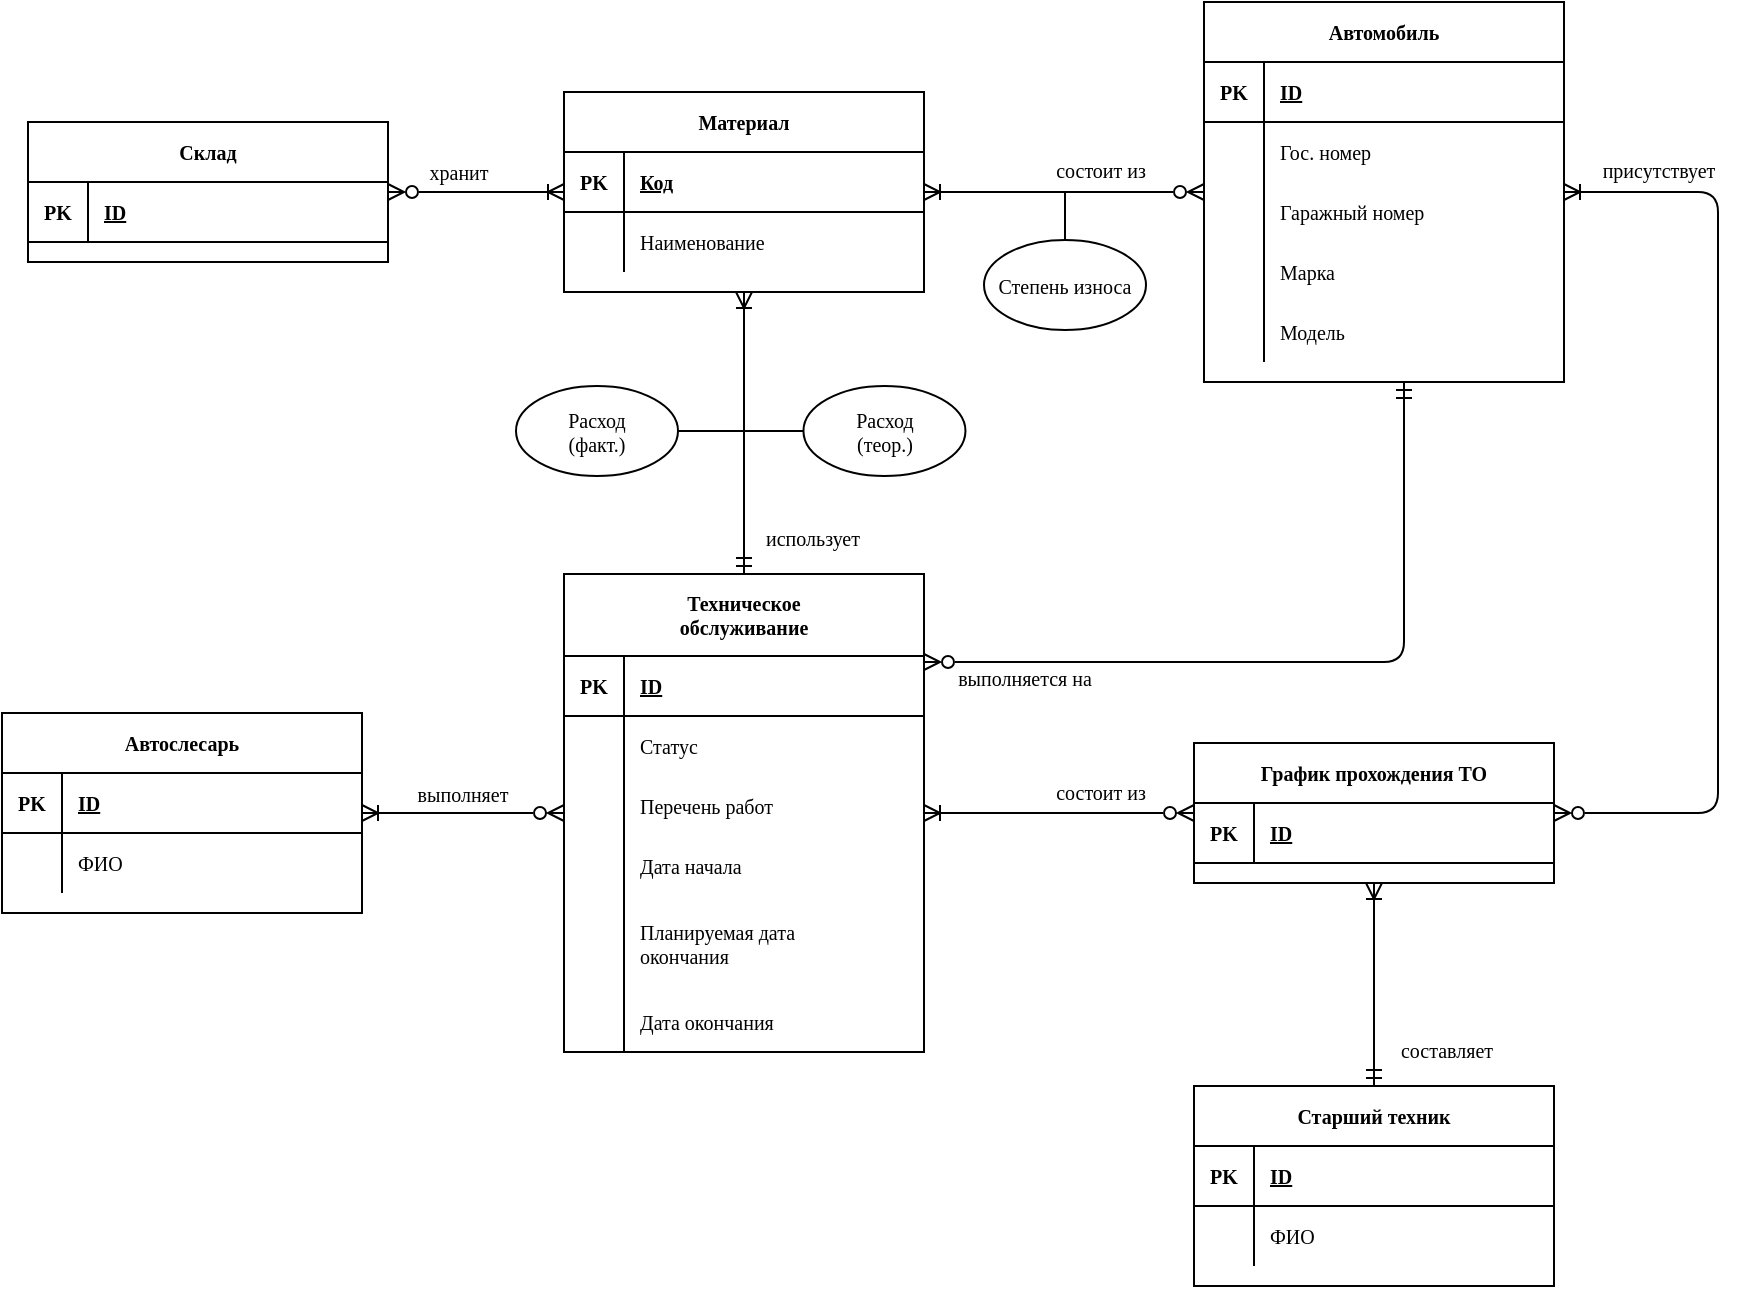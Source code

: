 <mxfile version="18.0.1" type="device"><diagram id="lzLrVIeKd0mTtdSl7XaX" name="Page-1"><mxGraphModel dx="1369" dy="967" grid="0" gridSize="10" guides="1" tooltips="1" connect="1" arrows="1" fold="1" page="1" pageScale="1" pageWidth="1169" pageHeight="827" math="0" shadow="0"><root><mxCell id="0"/><mxCell id="1" parent="0"/><mxCell id="pqRLHKVVmtVFbHuj1hi8-20" value="Техническое&#xA;обслуживание" style="shape=table;startSize=41;container=1;collapsible=1;childLayout=tableLayout;fixedRows=1;rowLines=0;fontStyle=1;align=center;resizeLast=1;fontFamily=Roboto Mono;fontSource=https%3A%2F%2Ffonts.googleapis.com%2Fcss%3Ffamily%3DRoboto%2BMono;fontSize=10;labelBackgroundColor=none;" parent="1" vertex="1"><mxGeometry x="439" y="379" width="180" height="239" as="geometry"/></mxCell><mxCell id="pqRLHKVVmtVFbHuj1hi8-21" value="" style="shape=tableRow;horizontal=0;startSize=0;swimlaneHead=0;swimlaneBody=0;fillColor=none;collapsible=0;dropTarget=0;points=[[0,0.5],[1,0.5]];portConstraint=eastwest;top=0;left=0;right=0;bottom=1;fontFamily=Roboto Mono;fontSource=https%3A%2F%2Ffonts.googleapis.com%2Fcss%3Ffamily%3DRoboto%2BMono;fontSize=10;labelBackgroundColor=none;" parent="pqRLHKVVmtVFbHuj1hi8-20" vertex="1"><mxGeometry y="41" width="180" height="30" as="geometry"/></mxCell><mxCell id="pqRLHKVVmtVFbHuj1hi8-22" value="PK" style="shape=partialRectangle;connectable=0;fillColor=none;top=0;left=0;bottom=0;right=0;fontStyle=1;overflow=hidden;fontFamily=Roboto Mono;fontSource=https%3A%2F%2Ffonts.googleapis.com%2Fcss%3Ffamily%3DRoboto%2BMono;fontSize=10;labelBackgroundColor=none;" parent="pqRLHKVVmtVFbHuj1hi8-21" vertex="1"><mxGeometry width="30" height="30" as="geometry"><mxRectangle width="30" height="30" as="alternateBounds"/></mxGeometry></mxCell><mxCell id="pqRLHKVVmtVFbHuj1hi8-23" value="ID" style="shape=partialRectangle;connectable=0;fillColor=none;top=0;left=0;bottom=0;right=0;align=left;spacingLeft=6;fontStyle=5;overflow=hidden;fontFamily=Roboto Mono;fontSource=https%3A%2F%2Ffonts.googleapis.com%2Fcss%3Ffamily%3DRoboto%2BMono;fontSize=10;labelBackgroundColor=none;" parent="pqRLHKVVmtVFbHuj1hi8-21" vertex="1"><mxGeometry x="30" width="150" height="30" as="geometry"><mxRectangle width="150" height="30" as="alternateBounds"/></mxGeometry></mxCell><mxCell id="pqRLHKVVmtVFbHuj1hi8-24" value="" style="shape=tableRow;horizontal=0;startSize=0;swimlaneHead=0;swimlaneBody=0;fillColor=none;collapsible=0;dropTarget=0;points=[[0,0.5],[1,0.5]];portConstraint=eastwest;top=0;left=0;right=0;bottom=0;fontFamily=Roboto Mono;fontSource=https%3A%2F%2Ffonts.googleapis.com%2Fcss%3Ffamily%3DRoboto%2BMono;fontSize=10;labelBackgroundColor=none;" parent="pqRLHKVVmtVFbHuj1hi8-20" vertex="1"><mxGeometry y="71" width="180" height="30" as="geometry"/></mxCell><mxCell id="pqRLHKVVmtVFbHuj1hi8-25" value="" style="shape=partialRectangle;connectable=0;fillColor=none;top=0;left=0;bottom=0;right=0;editable=1;overflow=hidden;fontFamily=Roboto Mono;fontSource=https%3A%2F%2Ffonts.googleapis.com%2Fcss%3Ffamily%3DRoboto%2BMono;fontSize=10;labelBackgroundColor=none;" parent="pqRLHKVVmtVFbHuj1hi8-24" vertex="1"><mxGeometry width="30" height="30" as="geometry"><mxRectangle width="30" height="30" as="alternateBounds"/></mxGeometry></mxCell><mxCell id="pqRLHKVVmtVFbHuj1hi8-26" value="Статус" style="shape=partialRectangle;connectable=0;fillColor=none;top=0;left=0;bottom=0;right=0;align=left;spacingLeft=6;overflow=hidden;fontFamily=Roboto Mono;fontSource=https%3A%2F%2Ffonts.googleapis.com%2Fcss%3Ffamily%3DRoboto%2BMono;fontSize=10;labelBackgroundColor=none;" parent="pqRLHKVVmtVFbHuj1hi8-24" vertex="1"><mxGeometry x="30" width="150" height="30" as="geometry"><mxRectangle width="150" height="30" as="alternateBounds"/></mxGeometry></mxCell><mxCell id="pqRLHKVVmtVFbHuj1hi8-27" style="shape=tableRow;horizontal=0;startSize=0;swimlaneHead=0;swimlaneBody=0;fillColor=none;collapsible=0;dropTarget=0;points=[[0,0.5],[1,0.5]];portConstraint=eastwest;top=0;left=0;right=0;bottom=0;fontFamily=Roboto Mono;fontSource=https%3A%2F%2Ffonts.googleapis.com%2Fcss%3Ffamily%3DRoboto%2BMono;fontSize=10;labelBackgroundColor=none;" parent="pqRLHKVVmtVFbHuj1hi8-20" vertex="1"><mxGeometry y="101" width="180" height="30" as="geometry"/></mxCell><mxCell id="pqRLHKVVmtVFbHuj1hi8-28" style="shape=partialRectangle;connectable=0;fillColor=none;top=0;left=0;bottom=0;right=0;editable=1;overflow=hidden;fontFamily=Roboto Mono;fontSource=https%3A%2F%2Ffonts.googleapis.com%2Fcss%3Ffamily%3DRoboto%2BMono;fontSize=10;labelBackgroundColor=none;" parent="pqRLHKVVmtVFbHuj1hi8-27" vertex="1"><mxGeometry width="30" height="30" as="geometry"><mxRectangle width="30" height="30" as="alternateBounds"/></mxGeometry></mxCell><mxCell id="pqRLHKVVmtVFbHuj1hi8-29" value="Перечень работ" style="shape=partialRectangle;connectable=0;fillColor=none;top=0;left=0;bottom=0;right=0;align=left;spacingLeft=6;overflow=hidden;fontFamily=Roboto Mono;fontSource=https%3A%2F%2Ffonts.googleapis.com%2Fcss%3Ffamily%3DRoboto%2BMono;fontSize=10;labelBackgroundColor=none;" parent="pqRLHKVVmtVFbHuj1hi8-27" vertex="1"><mxGeometry x="30" width="150" height="30" as="geometry"><mxRectangle width="150" height="30" as="alternateBounds"/></mxGeometry></mxCell><mxCell id="pqRLHKVVmtVFbHuj1hi8-75" style="shape=tableRow;horizontal=0;startSize=0;swimlaneHead=0;swimlaneBody=0;fillColor=none;collapsible=0;dropTarget=0;points=[[0,0.5],[1,0.5]];portConstraint=eastwest;top=0;left=0;right=0;bottom=0;fontFamily=Roboto Mono;fontSource=https%3A%2F%2Ffonts.googleapis.com%2Fcss%3Ffamily%3DRoboto%2BMono;fontSize=10;labelBackgroundColor=none;" parent="pqRLHKVVmtVFbHuj1hi8-20" vertex="1"><mxGeometry y="131" width="180" height="30" as="geometry"/></mxCell><mxCell id="pqRLHKVVmtVFbHuj1hi8-76" style="shape=partialRectangle;connectable=0;fillColor=none;top=0;left=0;bottom=0;right=0;editable=1;overflow=hidden;fontFamily=Roboto Mono;fontSource=https%3A%2F%2Ffonts.googleapis.com%2Fcss%3Ffamily%3DRoboto%2BMono;fontSize=10;labelBackgroundColor=none;" parent="pqRLHKVVmtVFbHuj1hi8-75" vertex="1"><mxGeometry width="30" height="30" as="geometry"><mxRectangle width="30" height="30" as="alternateBounds"/></mxGeometry></mxCell><mxCell id="pqRLHKVVmtVFbHuj1hi8-77" value="Дата начала" style="shape=partialRectangle;connectable=0;fillColor=none;top=0;left=0;bottom=0;right=0;align=left;spacingLeft=6;overflow=hidden;fontFamily=Roboto Mono;fontSource=https%3A%2F%2Ffonts.googleapis.com%2Fcss%3Ffamily%3DRoboto%2BMono;fontSize=10;labelBackgroundColor=none;" parent="pqRLHKVVmtVFbHuj1hi8-75" vertex="1"><mxGeometry x="30" width="150" height="30" as="geometry"><mxRectangle width="150" height="30" as="alternateBounds"/></mxGeometry></mxCell><mxCell id="pqRLHKVVmtVFbHuj1hi8-78" style="shape=tableRow;horizontal=0;startSize=0;swimlaneHead=0;swimlaneBody=0;fillColor=none;collapsible=0;dropTarget=0;points=[[0,0.5],[1,0.5]];portConstraint=eastwest;top=0;left=0;right=0;bottom=0;fontFamily=Roboto Mono;fontSource=https%3A%2F%2Ffonts.googleapis.com%2Fcss%3Ffamily%3DRoboto%2BMono;fontSize=10;labelBackgroundColor=none;" parent="pqRLHKVVmtVFbHuj1hi8-20" vertex="1"><mxGeometry y="161" width="180" height="48" as="geometry"/></mxCell><mxCell id="pqRLHKVVmtVFbHuj1hi8-79" style="shape=partialRectangle;connectable=0;fillColor=none;top=0;left=0;bottom=0;right=0;editable=1;overflow=hidden;fontFamily=Roboto Mono;fontSource=https%3A%2F%2Ffonts.googleapis.com%2Fcss%3Ffamily%3DRoboto%2BMono;fontSize=10;labelBackgroundColor=none;" parent="pqRLHKVVmtVFbHuj1hi8-78" vertex="1"><mxGeometry width="30" height="48" as="geometry"><mxRectangle width="30" height="48" as="alternateBounds"/></mxGeometry></mxCell><mxCell id="pqRLHKVVmtVFbHuj1hi8-80" value="Планируемая дата&#xA;окончания" style="shape=partialRectangle;connectable=0;fillColor=none;top=0;left=0;bottom=0;right=0;align=left;spacingLeft=6;overflow=hidden;fontFamily=Roboto Mono;fontSource=https%3A%2F%2Ffonts.googleapis.com%2Fcss%3Ffamily%3DRoboto%2BMono;fontSize=10;labelBackgroundColor=none;" parent="pqRLHKVVmtVFbHuj1hi8-78" vertex="1"><mxGeometry x="30" width="150" height="48" as="geometry"><mxRectangle width="150" height="48" as="alternateBounds"/></mxGeometry></mxCell><mxCell id="pqRLHKVVmtVFbHuj1hi8-81" style="shape=tableRow;horizontal=0;startSize=0;swimlaneHead=0;swimlaneBody=0;fillColor=none;collapsible=0;dropTarget=0;points=[[0,0.5],[1,0.5]];portConstraint=eastwest;top=0;left=0;right=0;bottom=0;fontFamily=Roboto Mono;fontSource=https%3A%2F%2Ffonts.googleapis.com%2Fcss%3Ffamily%3DRoboto%2BMono;fontSize=10;labelBackgroundColor=none;" parent="pqRLHKVVmtVFbHuj1hi8-20" vertex="1"><mxGeometry y="209" width="180" height="30" as="geometry"/></mxCell><mxCell id="pqRLHKVVmtVFbHuj1hi8-82" style="shape=partialRectangle;connectable=0;fillColor=none;top=0;left=0;bottom=0;right=0;editable=1;overflow=hidden;fontFamily=Roboto Mono;fontSource=https%3A%2F%2Ffonts.googleapis.com%2Fcss%3Ffamily%3DRoboto%2BMono;fontSize=10;labelBackgroundColor=none;" parent="pqRLHKVVmtVFbHuj1hi8-81" vertex="1"><mxGeometry width="30" height="30" as="geometry"><mxRectangle width="30" height="30" as="alternateBounds"/></mxGeometry></mxCell><mxCell id="pqRLHKVVmtVFbHuj1hi8-83" value="Дата окончания" style="shape=partialRectangle;connectable=0;fillColor=none;top=0;left=0;bottom=0;right=0;align=left;spacingLeft=6;overflow=hidden;fontFamily=Roboto Mono;fontSource=https%3A%2F%2Ffonts.googleapis.com%2Fcss%3Ffamily%3DRoboto%2BMono;fontSize=10;labelBackgroundColor=none;" parent="pqRLHKVVmtVFbHuj1hi8-81" vertex="1"><mxGeometry x="30" width="150" height="30" as="geometry"><mxRectangle width="150" height="30" as="alternateBounds"/></mxGeometry></mxCell><mxCell id="pqRLHKVVmtVFbHuj1hi8-1" value="Автомобиль" style="shape=table;startSize=30;container=1;collapsible=1;childLayout=tableLayout;fixedRows=1;rowLines=0;fontStyle=1;align=center;resizeLast=1;fontFamily=Roboto Mono;fontSource=https%3A%2F%2Ffonts.googleapis.com%2Fcss%3Ffamily%3DRoboto%2BMono;fontSize=10;labelBackgroundColor=none;" parent="1" vertex="1"><mxGeometry x="759" y="93" width="180" height="190" as="geometry"/></mxCell><mxCell id="pqRLHKVVmtVFbHuj1hi8-2" value="" style="shape=tableRow;horizontal=0;startSize=0;swimlaneHead=0;swimlaneBody=0;fillColor=none;collapsible=0;dropTarget=0;points=[[0,0.5],[1,0.5]];portConstraint=eastwest;top=0;left=0;right=0;bottom=1;fontFamily=Roboto Mono;fontSource=https%3A%2F%2Ffonts.googleapis.com%2Fcss%3Ffamily%3DRoboto%2BMono;fontSize=10;labelBackgroundColor=none;" parent="pqRLHKVVmtVFbHuj1hi8-1" vertex="1"><mxGeometry y="30" width="180" height="30" as="geometry"/></mxCell><mxCell id="pqRLHKVVmtVFbHuj1hi8-3" value="PK" style="shape=partialRectangle;connectable=0;fillColor=none;top=0;left=0;bottom=0;right=0;fontStyle=1;overflow=hidden;fontFamily=Roboto Mono;fontSource=https%3A%2F%2Ffonts.googleapis.com%2Fcss%3Ffamily%3DRoboto%2BMono;fontSize=10;labelBackgroundColor=none;" parent="pqRLHKVVmtVFbHuj1hi8-2" vertex="1"><mxGeometry width="30" height="30" as="geometry"><mxRectangle width="30" height="30" as="alternateBounds"/></mxGeometry></mxCell><mxCell id="pqRLHKVVmtVFbHuj1hi8-4" value="ID" style="shape=partialRectangle;connectable=0;fillColor=none;top=0;left=0;bottom=0;right=0;align=left;spacingLeft=6;fontStyle=5;overflow=hidden;fontFamily=Roboto Mono;fontSource=https%3A%2F%2Ffonts.googleapis.com%2Fcss%3Ffamily%3DRoboto%2BMono;fontSize=10;labelBackgroundColor=none;" parent="pqRLHKVVmtVFbHuj1hi8-2" vertex="1"><mxGeometry x="30" width="150" height="30" as="geometry"><mxRectangle width="150" height="30" as="alternateBounds"/></mxGeometry></mxCell><mxCell id="pqRLHKVVmtVFbHuj1hi8-5" value="" style="shape=tableRow;horizontal=0;startSize=0;swimlaneHead=0;swimlaneBody=0;fillColor=none;collapsible=0;dropTarget=0;points=[[0,0.5],[1,0.5]];portConstraint=eastwest;top=0;left=0;right=0;bottom=0;fontFamily=Roboto Mono;fontSource=https%3A%2F%2Ffonts.googleapis.com%2Fcss%3Ffamily%3DRoboto%2BMono;fontSize=10;labelBackgroundColor=none;" parent="pqRLHKVVmtVFbHuj1hi8-1" vertex="1"><mxGeometry y="60" width="180" height="30" as="geometry"/></mxCell><mxCell id="pqRLHKVVmtVFbHuj1hi8-6" value="" style="shape=partialRectangle;connectable=0;fillColor=none;top=0;left=0;bottom=0;right=0;editable=1;overflow=hidden;fontFamily=Roboto Mono;fontSource=https%3A%2F%2Ffonts.googleapis.com%2Fcss%3Ffamily%3DRoboto%2BMono;fontSize=10;labelBackgroundColor=none;" parent="pqRLHKVVmtVFbHuj1hi8-5" vertex="1"><mxGeometry width="30" height="30" as="geometry"><mxRectangle width="30" height="30" as="alternateBounds"/></mxGeometry></mxCell><mxCell id="pqRLHKVVmtVFbHuj1hi8-7" value="Гос. номер" style="shape=partialRectangle;connectable=0;fillColor=none;top=0;left=0;bottom=0;right=0;align=left;spacingLeft=6;overflow=hidden;fontFamily=Roboto Mono;fontSource=https%3A%2F%2Ffonts.googleapis.com%2Fcss%3Ffamily%3DRoboto%2BMono;fontSize=10;labelBackgroundColor=none;" parent="pqRLHKVVmtVFbHuj1hi8-5" vertex="1"><mxGeometry x="30" width="150" height="30" as="geometry"><mxRectangle width="150" height="30" as="alternateBounds"/></mxGeometry></mxCell><mxCell id="pqRLHKVVmtVFbHuj1hi8-17" style="shape=tableRow;horizontal=0;startSize=0;swimlaneHead=0;swimlaneBody=0;fillColor=none;collapsible=0;dropTarget=0;points=[[0,0.5],[1,0.5]];portConstraint=eastwest;top=0;left=0;right=0;bottom=0;fontFamily=Roboto Mono;fontSource=https%3A%2F%2Ffonts.googleapis.com%2Fcss%3Ffamily%3DRoboto%2BMono;fontSize=10;labelBackgroundColor=none;" parent="pqRLHKVVmtVFbHuj1hi8-1" vertex="1"><mxGeometry y="90" width="180" height="30" as="geometry"/></mxCell><mxCell id="pqRLHKVVmtVFbHuj1hi8-18" style="shape=partialRectangle;connectable=0;fillColor=none;top=0;left=0;bottom=0;right=0;editable=1;overflow=hidden;fontFamily=Roboto Mono;fontSource=https%3A%2F%2Ffonts.googleapis.com%2Fcss%3Ffamily%3DRoboto%2BMono;fontSize=10;labelBackgroundColor=none;" parent="pqRLHKVVmtVFbHuj1hi8-17" vertex="1"><mxGeometry width="30" height="30" as="geometry"><mxRectangle width="30" height="30" as="alternateBounds"/></mxGeometry></mxCell><mxCell id="pqRLHKVVmtVFbHuj1hi8-19" value="Гаражный номер" style="shape=partialRectangle;connectable=0;fillColor=none;top=0;left=0;bottom=0;right=0;align=left;spacingLeft=6;overflow=hidden;fontFamily=Roboto Mono;fontSource=https%3A%2F%2Ffonts.googleapis.com%2Fcss%3Ffamily%3DRoboto%2BMono;fontSize=10;labelBackgroundColor=none;" parent="pqRLHKVVmtVFbHuj1hi8-17" vertex="1"><mxGeometry x="30" width="150" height="30" as="geometry"><mxRectangle width="150" height="30" as="alternateBounds"/></mxGeometry></mxCell><mxCell id="pqRLHKVVmtVFbHuj1hi8-14" style="shape=tableRow;horizontal=0;startSize=0;swimlaneHead=0;swimlaneBody=0;fillColor=none;collapsible=0;dropTarget=0;points=[[0,0.5],[1,0.5]];portConstraint=eastwest;top=0;left=0;right=0;bottom=0;fontFamily=Roboto Mono;fontSource=https%3A%2F%2Ffonts.googleapis.com%2Fcss%3Ffamily%3DRoboto%2BMono;fontSize=10;labelBackgroundColor=none;" parent="pqRLHKVVmtVFbHuj1hi8-1" vertex="1"><mxGeometry y="120" width="180" height="30" as="geometry"/></mxCell><mxCell id="pqRLHKVVmtVFbHuj1hi8-15" style="shape=partialRectangle;connectable=0;fillColor=none;top=0;left=0;bottom=0;right=0;editable=1;overflow=hidden;fontFamily=Roboto Mono;fontSource=https%3A%2F%2Ffonts.googleapis.com%2Fcss%3Ffamily%3DRoboto%2BMono;fontSize=10;labelBackgroundColor=none;" parent="pqRLHKVVmtVFbHuj1hi8-14" vertex="1"><mxGeometry width="30" height="30" as="geometry"><mxRectangle width="30" height="30" as="alternateBounds"/></mxGeometry></mxCell><mxCell id="pqRLHKVVmtVFbHuj1hi8-16" value="Марка" style="shape=partialRectangle;connectable=0;fillColor=none;top=0;left=0;bottom=0;right=0;align=left;spacingLeft=6;overflow=hidden;fontFamily=Roboto Mono;fontSource=https%3A%2F%2Ffonts.googleapis.com%2Fcss%3Ffamily%3DRoboto%2BMono;fontSize=10;labelBackgroundColor=none;" parent="pqRLHKVVmtVFbHuj1hi8-14" vertex="1"><mxGeometry x="30" width="150" height="30" as="geometry"><mxRectangle width="150" height="30" as="alternateBounds"/></mxGeometry></mxCell><mxCell id="pqRLHKVVmtVFbHuj1hi8-11" style="shape=tableRow;horizontal=0;startSize=0;swimlaneHead=0;swimlaneBody=0;fillColor=none;collapsible=0;dropTarget=0;points=[[0,0.5],[1,0.5]];portConstraint=eastwest;top=0;left=0;right=0;bottom=0;fontFamily=Roboto Mono;fontSource=https%3A%2F%2Ffonts.googleapis.com%2Fcss%3Ffamily%3DRoboto%2BMono;fontSize=10;labelBackgroundColor=none;" parent="pqRLHKVVmtVFbHuj1hi8-1" vertex="1"><mxGeometry y="150" width="180" height="30" as="geometry"/></mxCell><mxCell id="pqRLHKVVmtVFbHuj1hi8-12" style="shape=partialRectangle;connectable=0;fillColor=none;top=0;left=0;bottom=0;right=0;editable=1;overflow=hidden;fontFamily=Roboto Mono;fontSource=https%3A%2F%2Ffonts.googleapis.com%2Fcss%3Ffamily%3DRoboto%2BMono;fontSize=10;labelBackgroundColor=none;" parent="pqRLHKVVmtVFbHuj1hi8-11" vertex="1"><mxGeometry width="30" height="30" as="geometry"><mxRectangle width="30" height="30" as="alternateBounds"/></mxGeometry></mxCell><mxCell id="pqRLHKVVmtVFbHuj1hi8-13" value="Модель" style="shape=partialRectangle;connectable=0;fillColor=none;top=0;left=0;bottom=0;right=0;align=left;spacingLeft=6;overflow=hidden;fontFamily=Roboto Mono;fontSource=https%3A%2F%2Ffonts.googleapis.com%2Fcss%3Ffamily%3DRoboto%2BMono;fontSize=10;labelBackgroundColor=none;" parent="pqRLHKVVmtVFbHuj1hi8-11" vertex="1"><mxGeometry x="30" width="150" height="30" as="geometry"><mxRectangle width="150" height="30" as="alternateBounds"/></mxGeometry></mxCell><mxCell id="pqRLHKVVmtVFbHuj1hi8-43" style="edgeStyle=orthogonalEdgeStyle;curved=0;rounded=1;sketch=0;orthogonalLoop=1;jettySize=auto;html=1;endArrow=ERoneToMany;endFill=0;startArrow=ERzeroToMany;startFill=0;fontFamily=Roboto Mono;fontSource=https%3A%2F%2Ffonts.googleapis.com%2Fcss%3Ffamily%3DRoboto%2BMono;fontSize=10;labelBackgroundColor=none;" parent="1" source="pqRLHKVVmtVFbHuj1hi8-20" target="pqRLHKVVmtVFbHuj1hi8-36" edge="1"><mxGeometry relative="1" as="geometry"/></mxCell><mxCell id="pqRLHKVVmtVFbHuj1hi8-44" value="выполняет" style="edgeLabel;html=1;align=center;verticalAlign=middle;resizable=0;points=[];fontFamily=Roboto Mono;fontSource=https%3A%2F%2Ffonts.googleapis.com%2Fcss%3Ffamily%3DRoboto%2BMono;fontSize=10;labelBackgroundColor=none;" parent="pqRLHKVVmtVFbHuj1hi8-43" vertex="1" connectable="0"><mxGeometry x="0.257" y="-3" relative="1" as="geometry"><mxPoint x="12" y="-7" as="offset"/></mxGeometry></mxCell><mxCell id="pqRLHKVVmtVFbHuj1hi8-54" style="edgeStyle=orthogonalEdgeStyle;curved=0;rounded=1;sketch=0;orthogonalLoop=1;jettySize=auto;html=1;fontFamily=Roboto Mono;fontSource=https%3A%2F%2Ffonts.googleapis.com%2Fcss%3Ffamily%3DRoboto%2BMono;fontSize=10;startArrow=ERzeroToMany;startFill=0;endArrow=ERmandOne;endFill=0;labelBackgroundColor=none;" parent="1" source="pqRLHKVVmtVFbHuj1hi8-20" target="pqRLHKVVmtVFbHuj1hi8-1" edge="1"><mxGeometry relative="1" as="geometry"><Array as="points"><mxPoint x="605" y="423"/><mxPoint x="859" y="423"/></Array></mxGeometry></mxCell><mxCell id="pqRLHKVVmtVFbHuj1hi8-55" value="выполняется на" style="edgeLabel;html=1;align=center;verticalAlign=middle;resizable=0;points=[];fontSize=10;fontFamily=Roboto Mono;fontSource=https%3A%2F%2Ffonts.googleapis.com%2Fcss%3Ffamily%3DRoboto%2BMono;labelBackgroundColor=none;" parent="pqRLHKVVmtVFbHuj1hi8-54" vertex="1" connectable="0"><mxGeometry x="-0.349" relative="1" as="geometry"><mxPoint x="-74" y="8" as="offset"/></mxGeometry></mxCell><mxCell id="pqRLHKVVmtVFbHuj1hi8-87" style="edgeStyle=orthogonalEdgeStyle;curved=0;rounded=1;sketch=0;orthogonalLoop=1;jettySize=auto;html=1;fontFamily=Roboto Mono;fontSource=https%3A%2F%2Ffonts.googleapis.com%2Fcss%3Ffamily%3DRoboto%2BMono;fontSize=10;startArrow=ERoneToMany;startFill=0;endArrow=ERzeroToMany;endFill=0;labelBackgroundColor=none;" parent="1" source="pqRLHKVVmtVFbHuj1hi8-20" target="pqRLHKVVmtVFbHuj1hi8-56" edge="1"><mxGeometry relative="1" as="geometry"/></mxCell><mxCell id="pqRLHKVVmtVFbHuj1hi8-88" value="состоит из" style="edgeLabel;html=1;align=center;verticalAlign=middle;resizable=0;points=[];fontSize=10;fontFamily=Roboto Mono;fontSource=https%3A%2F%2Ffonts.googleapis.com%2Fcss%3Ffamily%3DRoboto%2BMono;labelBackgroundColor=none;" parent="pqRLHKVVmtVFbHuj1hi8-87" vertex="1" connectable="0"><mxGeometry x="-0.823" y="-2" relative="1" as="geometry"><mxPoint x="76" y="-13" as="offset"/></mxGeometry></mxCell><mxCell id="pqRLHKVVmtVFbHuj1hi8-36" value="Автослесарь" style="shape=table;startSize=30;container=1;collapsible=1;childLayout=tableLayout;fixedRows=1;rowLines=0;fontStyle=1;align=center;resizeLast=1;fontFamily=Roboto Mono;fontSource=https%3A%2F%2Ffonts.googleapis.com%2Fcss%3Ffamily%3DRoboto%2BMono;fontSize=10;labelBackgroundColor=none;" parent="1" vertex="1"><mxGeometry x="158" y="448.5" width="180" height="100" as="geometry"/></mxCell><mxCell id="pqRLHKVVmtVFbHuj1hi8-37" value="" style="shape=tableRow;horizontal=0;startSize=0;swimlaneHead=0;swimlaneBody=0;fillColor=none;collapsible=0;dropTarget=0;points=[[0,0.5],[1,0.5]];portConstraint=eastwest;top=0;left=0;right=0;bottom=1;fontFamily=Roboto Mono;fontSource=https%3A%2F%2Ffonts.googleapis.com%2Fcss%3Ffamily%3DRoboto%2BMono;fontSize=10;labelBackgroundColor=none;" parent="pqRLHKVVmtVFbHuj1hi8-36" vertex="1"><mxGeometry y="30" width="180" height="30" as="geometry"/></mxCell><mxCell id="pqRLHKVVmtVFbHuj1hi8-38" value="PK" style="shape=partialRectangle;connectable=0;fillColor=none;top=0;left=0;bottom=0;right=0;fontStyle=1;overflow=hidden;fontFamily=Roboto Mono;fontSource=https%3A%2F%2Ffonts.googleapis.com%2Fcss%3Ffamily%3DRoboto%2BMono;fontSize=10;labelBackgroundColor=none;" parent="pqRLHKVVmtVFbHuj1hi8-37" vertex="1"><mxGeometry width="30" height="30" as="geometry"><mxRectangle width="30" height="30" as="alternateBounds"/></mxGeometry></mxCell><mxCell id="pqRLHKVVmtVFbHuj1hi8-39" value="ID" style="shape=partialRectangle;connectable=0;fillColor=none;top=0;left=0;bottom=0;right=0;align=left;spacingLeft=6;fontStyle=5;overflow=hidden;fontFamily=Roboto Mono;fontSource=https%3A%2F%2Ffonts.googleapis.com%2Fcss%3Ffamily%3DRoboto%2BMono;fontSize=10;labelBackgroundColor=none;" parent="pqRLHKVVmtVFbHuj1hi8-37" vertex="1"><mxGeometry x="30" width="150" height="30" as="geometry"><mxRectangle width="150" height="30" as="alternateBounds"/></mxGeometry></mxCell><mxCell id="pqRLHKVVmtVFbHuj1hi8-40" value="" style="shape=tableRow;horizontal=0;startSize=0;swimlaneHead=0;swimlaneBody=0;fillColor=none;collapsible=0;dropTarget=0;points=[[0,0.5],[1,0.5]];portConstraint=eastwest;top=0;left=0;right=0;bottom=0;fontFamily=Roboto Mono;fontSource=https%3A%2F%2Ffonts.googleapis.com%2Fcss%3Ffamily%3DRoboto%2BMono;fontSize=10;labelBackgroundColor=none;" parent="pqRLHKVVmtVFbHuj1hi8-36" vertex="1"><mxGeometry y="60" width="180" height="30" as="geometry"/></mxCell><mxCell id="pqRLHKVVmtVFbHuj1hi8-41" value="" style="shape=partialRectangle;connectable=0;fillColor=none;top=0;left=0;bottom=0;right=0;editable=1;overflow=hidden;fontFamily=Roboto Mono;fontSource=https%3A%2F%2Ffonts.googleapis.com%2Fcss%3Ffamily%3DRoboto%2BMono;fontSize=10;labelBackgroundColor=none;" parent="pqRLHKVVmtVFbHuj1hi8-40" vertex="1"><mxGeometry width="30" height="30" as="geometry"><mxRectangle width="30" height="30" as="alternateBounds"/></mxGeometry></mxCell><mxCell id="pqRLHKVVmtVFbHuj1hi8-42" value="ФИО" style="shape=partialRectangle;connectable=0;fillColor=none;top=0;left=0;bottom=0;right=0;align=left;spacingLeft=6;overflow=hidden;fontFamily=Roboto Mono;fontSource=https%3A%2F%2Ffonts.googleapis.com%2Fcss%3Ffamily%3DRoboto%2BMono;fontSize=10;labelBackgroundColor=none;" parent="pqRLHKVVmtVFbHuj1hi8-40" vertex="1"><mxGeometry x="30" width="150" height="30" as="geometry"><mxRectangle width="150" height="30" as="alternateBounds"/></mxGeometry></mxCell><mxCell id="pqRLHKVVmtVFbHuj1hi8-73" style="edgeStyle=orthogonalEdgeStyle;curved=0;rounded=1;sketch=0;orthogonalLoop=1;jettySize=auto;html=1;fontFamily=Roboto Mono;fontSource=https%3A%2F%2Ffonts.googleapis.com%2Fcss%3Ffamily%3DRoboto%2BMono;fontSize=10;startArrow=ERzeroToMany;startFill=0;endArrow=ERoneToMany;endFill=0;labelBackgroundColor=none;" parent="1" source="pqRLHKVVmtVFbHuj1hi8-56" target="pqRLHKVVmtVFbHuj1hi8-1" edge="1"><mxGeometry relative="1" as="geometry"><Array as="points"><mxPoint x="1016" y="499"/><mxPoint x="1016" y="188"/></Array></mxGeometry></mxCell><mxCell id="pqRLHKVVmtVFbHuj1hi8-74" value="присутствует" style="edgeLabel;html=1;align=center;verticalAlign=middle;resizable=0;points=[];fontSize=10;fontFamily=Roboto Mono;fontSource=https%3A%2F%2Ffonts.googleapis.com%2Fcss%3Ffamily%3DRoboto%2BMono;labelBackgroundColor=none;" parent="pqRLHKVVmtVFbHuj1hi8-73" vertex="1" connectable="0"><mxGeometry x="0.299" y="-2" relative="1" as="geometry"><mxPoint x="-32" y="-99" as="offset"/></mxGeometry></mxCell><mxCell id="pqRLHKVVmtVFbHuj1hi8-56" value="График прохождения ТО" style="shape=table;startSize=30;container=1;collapsible=1;childLayout=tableLayout;fixedRows=1;rowLines=0;fontStyle=1;align=center;resizeLast=1;fontFamily=Roboto Mono;fontSource=https%3A%2F%2Ffonts.googleapis.com%2Fcss%3Ffamily%3DRoboto%2BMono;fontSize=10;swimlaneLine=1;columnLines=1;top=1;bottom=1;dropTarget=1;resizable=1;labelBackgroundColor=none;" parent="1" vertex="1"><mxGeometry x="754" y="463.5" width="180" height="70" as="geometry"/></mxCell><mxCell id="pqRLHKVVmtVFbHuj1hi8-57" value="" style="shape=tableRow;horizontal=0;startSize=0;swimlaneHead=0;swimlaneBody=0;fillColor=none;collapsible=0;dropTarget=0;points=[[0,0.5],[1,0.5]];portConstraint=eastwest;top=0;left=0;right=0;bottom=1;fontFamily=Roboto Mono;fontSource=https%3A%2F%2Ffonts.googleapis.com%2Fcss%3Ffamily%3DRoboto%2BMono;fontSize=10;labelBackgroundColor=none;" parent="pqRLHKVVmtVFbHuj1hi8-56" vertex="1"><mxGeometry y="30" width="180" height="30" as="geometry"/></mxCell><mxCell id="pqRLHKVVmtVFbHuj1hi8-58" value="PK" style="shape=partialRectangle;connectable=0;fillColor=none;top=0;left=0;bottom=0;right=0;fontStyle=1;overflow=hidden;fontFamily=Roboto Mono;fontSource=https%3A%2F%2Ffonts.googleapis.com%2Fcss%3Ffamily%3DRoboto%2BMono;fontSize=10;labelBackgroundColor=none;" parent="pqRLHKVVmtVFbHuj1hi8-57" vertex="1"><mxGeometry width="30" height="30" as="geometry"><mxRectangle width="30" height="30" as="alternateBounds"/></mxGeometry></mxCell><mxCell id="pqRLHKVVmtVFbHuj1hi8-59" value="ID" style="shape=partialRectangle;connectable=0;fillColor=none;top=0;left=0;bottom=0;right=0;align=left;spacingLeft=6;fontStyle=5;overflow=hidden;fontFamily=Roboto Mono;fontSource=https%3A%2F%2Ffonts.googleapis.com%2Fcss%3Ffamily%3DRoboto%2BMono;fontSize=10;labelBackgroundColor=none;" parent="pqRLHKVVmtVFbHuj1hi8-57" vertex="1"><mxGeometry x="30" width="150" height="30" as="geometry"><mxRectangle width="150" height="30" as="alternateBounds"/></mxGeometry></mxCell><mxCell id="pqRLHKVVmtVFbHuj1hi8-71" style="edgeStyle=orthogonalEdgeStyle;curved=0;rounded=1;sketch=0;orthogonalLoop=1;jettySize=auto;html=1;fontFamily=Roboto Mono;fontSource=https%3A%2F%2Ffonts.googleapis.com%2Fcss%3Ffamily%3DRoboto%2BMono;fontSize=10;startArrow=ERmandOne;startFill=0;endArrow=ERoneToMany;endFill=0;labelBackgroundColor=none;" parent="1" source="pqRLHKVVmtVFbHuj1hi8-63" target="pqRLHKVVmtVFbHuj1hi8-56" edge="1"><mxGeometry relative="1" as="geometry"/></mxCell><mxCell id="pqRLHKVVmtVFbHuj1hi8-72" value="составляет" style="edgeLabel;html=1;align=center;verticalAlign=middle;resizable=0;points=[];fontSize=10;fontFamily=Roboto Mono;fontSource=https%3A%2F%2Ffonts.googleapis.com%2Fcss%3Ffamily%3DRoboto%2BMono;labelBackgroundColor=none;" parent="pqRLHKVVmtVFbHuj1hi8-71" vertex="1" connectable="0"><mxGeometry x="-0.27" relative="1" as="geometry"><mxPoint x="36" y="19" as="offset"/></mxGeometry></mxCell><mxCell id="pqRLHKVVmtVFbHuj1hi8-63" value="Старший техник" style="shape=table;startSize=30;container=1;collapsible=1;childLayout=tableLayout;fixedRows=1;rowLines=0;fontStyle=1;align=center;resizeLast=1;fontFamily=Roboto Mono;fontSource=https%3A%2F%2Ffonts.googleapis.com%2Fcss%3Ffamily%3DRoboto%2BMono;fontSize=10;labelBackgroundColor=none;" parent="1" vertex="1"><mxGeometry x="754" y="635" width="180" height="100" as="geometry"/></mxCell><mxCell id="pqRLHKVVmtVFbHuj1hi8-64" value="" style="shape=tableRow;horizontal=0;startSize=0;swimlaneHead=0;swimlaneBody=0;fillColor=none;collapsible=0;dropTarget=0;points=[[0,0.5],[1,0.5]];portConstraint=eastwest;top=0;left=0;right=0;bottom=1;fontFamily=Roboto Mono;fontSource=https%3A%2F%2Ffonts.googleapis.com%2Fcss%3Ffamily%3DRoboto%2BMono;fontSize=10;labelBackgroundColor=none;" parent="pqRLHKVVmtVFbHuj1hi8-63" vertex="1"><mxGeometry y="30" width="180" height="30" as="geometry"/></mxCell><mxCell id="pqRLHKVVmtVFbHuj1hi8-65" value="PK" style="shape=partialRectangle;connectable=0;fillColor=none;top=0;left=0;bottom=0;right=0;fontStyle=1;overflow=hidden;fontFamily=Roboto Mono;fontSource=https%3A%2F%2Ffonts.googleapis.com%2Fcss%3Ffamily%3DRoboto%2BMono;fontSize=10;labelBackgroundColor=none;" parent="pqRLHKVVmtVFbHuj1hi8-64" vertex="1"><mxGeometry width="30" height="30" as="geometry"><mxRectangle width="30" height="30" as="alternateBounds"/></mxGeometry></mxCell><mxCell id="pqRLHKVVmtVFbHuj1hi8-66" value="ID" style="shape=partialRectangle;connectable=0;fillColor=none;top=0;left=0;bottom=0;right=0;align=left;spacingLeft=6;fontStyle=5;overflow=hidden;fontFamily=Roboto Mono;fontSource=https%3A%2F%2Ffonts.googleapis.com%2Fcss%3Ffamily%3DRoboto%2BMono;fontSize=10;labelBackgroundColor=none;" parent="pqRLHKVVmtVFbHuj1hi8-64" vertex="1"><mxGeometry x="30" width="150" height="30" as="geometry"><mxRectangle width="150" height="30" as="alternateBounds"/></mxGeometry></mxCell><mxCell id="pqRLHKVVmtVFbHuj1hi8-67" value="" style="shape=tableRow;horizontal=0;startSize=0;swimlaneHead=0;swimlaneBody=0;fillColor=none;collapsible=0;dropTarget=0;points=[[0,0.5],[1,0.5]];portConstraint=eastwest;top=0;left=0;right=0;bottom=0;fontFamily=Roboto Mono;fontSource=https%3A%2F%2Ffonts.googleapis.com%2Fcss%3Ffamily%3DRoboto%2BMono;fontSize=10;labelBackgroundColor=none;" parent="pqRLHKVVmtVFbHuj1hi8-63" vertex="1"><mxGeometry y="60" width="180" height="30" as="geometry"/></mxCell><mxCell id="pqRLHKVVmtVFbHuj1hi8-68" value="" style="shape=partialRectangle;connectable=0;fillColor=none;top=0;left=0;bottom=0;right=0;editable=1;overflow=hidden;fontFamily=Roboto Mono;fontSource=https%3A%2F%2Ffonts.googleapis.com%2Fcss%3Ffamily%3DRoboto%2BMono;fontSize=10;labelBackgroundColor=none;" parent="pqRLHKVVmtVFbHuj1hi8-67" vertex="1"><mxGeometry width="30" height="30" as="geometry"><mxRectangle width="30" height="30" as="alternateBounds"/></mxGeometry></mxCell><mxCell id="pqRLHKVVmtVFbHuj1hi8-69" value="ФИО" style="shape=partialRectangle;connectable=0;fillColor=none;top=0;left=0;bottom=0;right=0;align=left;spacingLeft=6;overflow=hidden;fontFamily=Roboto Mono;fontSource=https%3A%2F%2Ffonts.googleapis.com%2Fcss%3Ffamily%3DRoboto%2BMono;fontSize=10;labelBackgroundColor=none;" parent="pqRLHKVVmtVFbHuj1hi8-67" vertex="1"><mxGeometry x="30" width="150" height="30" as="geometry"><mxRectangle width="150" height="30" as="alternateBounds"/></mxGeometry></mxCell><mxCell id="pqRLHKVVmtVFbHuj1hi8-48" style="edgeStyle=orthogonalEdgeStyle;curved=0;rounded=1;sketch=0;orthogonalLoop=1;jettySize=auto;html=1;startArrow=ERoneToMany;startFill=0;endArrow=ERzeroToMany;endFill=0;fontFamily=Roboto Mono;fontSource=https%3A%2F%2Ffonts.googleapis.com%2Fcss%3Ffamily%3DRoboto%2BMono;fontSize=10;labelBackgroundColor=none;" parent="1" source="pqRLHKVVmtVFbHuj1hi8-92" target="pqRLHKVVmtVFbHuj1hi8-1" edge="1"><mxGeometry relative="1" as="geometry"><mxPoint x="489" y="188" as="sourcePoint"/></mxGeometry></mxCell><mxCell id="pqRLHKVVmtVFbHuj1hi8-49" value="состоит из" style="edgeLabel;html=1;align=center;verticalAlign=middle;resizable=0;points=[];fontFamily=Roboto Mono;fontSource=https%3A%2F%2Ffonts.googleapis.com%2Fcss%3Ffamily%3DRoboto%2BMono;fontSize=10;labelBackgroundColor=none;" parent="pqRLHKVVmtVFbHuj1hi8-48" vertex="1" connectable="0"><mxGeometry x="0.285" y="-1" relative="1" as="geometry"><mxPoint x="-2" y="-12" as="offset"/></mxGeometry></mxCell><mxCell id="pqRLHKVVmtVFbHuj1hi8-102" style="edgeStyle=orthogonalEdgeStyle;curved=0;rounded=1;sketch=0;orthogonalLoop=1;jettySize=auto;html=1;fontFamily=Roboto Mono;fontSource=https%3A%2F%2Ffonts.googleapis.com%2Fcss%3Ffamily%3DRoboto%2BMono;fontSize=10;startArrow=ERoneToMany;startFill=0;endArrow=ERmandOne;endFill=0;labelBackgroundColor=none;" parent="1" source="pqRLHKVVmtVFbHuj1hi8-92" target="pqRLHKVVmtVFbHuj1hi8-20" edge="1"><mxGeometry relative="1" as="geometry"/></mxCell><mxCell id="pqRLHKVVmtVFbHuj1hi8-103" value="использует" style="edgeLabel;html=1;align=center;verticalAlign=middle;resizable=0;points=[];fontSize=10;fontFamily=Roboto Mono;fontSource=https%3A%2F%2Ffonts.googleapis.com%2Fcss%3Ffamily%3DRoboto%2BMono;labelBackgroundColor=none;" parent="pqRLHKVVmtVFbHuj1hi8-102" vertex="1" connectable="0"><mxGeometry x="-0.325" relative="1" as="geometry"><mxPoint x="34" y="75" as="offset"/></mxGeometry></mxCell><mxCell id="pqRLHKVVmtVFbHuj1hi8-92" value="Материал" style="shape=table;startSize=30;container=1;collapsible=1;childLayout=tableLayout;fixedRows=1;rowLines=0;fontStyle=1;align=center;resizeLast=1;fontFamily=Roboto Mono;fontSource=https%3A%2F%2Ffonts.googleapis.com%2Fcss%3Ffamily%3DRoboto%2BMono;fontSize=10;labelBackgroundColor=none;" parent="1" vertex="1"><mxGeometry x="439" y="138" width="180" height="100" as="geometry"/></mxCell><mxCell id="pqRLHKVVmtVFbHuj1hi8-93" value="" style="shape=tableRow;horizontal=0;startSize=0;swimlaneHead=0;swimlaneBody=0;fillColor=none;collapsible=0;dropTarget=0;points=[[0,0.5],[1,0.5]];portConstraint=eastwest;top=0;left=0;right=0;bottom=1;fontFamily=Roboto Mono;fontSource=https%3A%2F%2Ffonts.googleapis.com%2Fcss%3Ffamily%3DRoboto%2BMono;fontSize=10;labelBackgroundColor=none;" parent="pqRLHKVVmtVFbHuj1hi8-92" vertex="1"><mxGeometry y="30" width="180" height="30" as="geometry"/></mxCell><mxCell id="pqRLHKVVmtVFbHuj1hi8-94" value="PK" style="shape=partialRectangle;connectable=0;fillColor=none;top=0;left=0;bottom=0;right=0;fontStyle=1;overflow=hidden;fontFamily=Roboto Mono;fontSource=https%3A%2F%2Ffonts.googleapis.com%2Fcss%3Ffamily%3DRoboto%2BMono;fontSize=10;labelBackgroundColor=none;" parent="pqRLHKVVmtVFbHuj1hi8-93" vertex="1"><mxGeometry width="30" height="30" as="geometry"><mxRectangle width="30" height="30" as="alternateBounds"/></mxGeometry></mxCell><mxCell id="pqRLHKVVmtVFbHuj1hi8-95" value="Код" style="shape=partialRectangle;connectable=0;fillColor=none;top=0;left=0;bottom=0;right=0;align=left;spacingLeft=6;fontStyle=5;overflow=hidden;fontFamily=Roboto Mono;fontSource=https%3A%2F%2Ffonts.googleapis.com%2Fcss%3Ffamily%3DRoboto%2BMono;fontSize=10;labelBackgroundColor=none;" parent="pqRLHKVVmtVFbHuj1hi8-93" vertex="1"><mxGeometry x="30" width="150" height="30" as="geometry"><mxRectangle width="150" height="30" as="alternateBounds"/></mxGeometry></mxCell><mxCell id="pqRLHKVVmtVFbHuj1hi8-96" value="" style="shape=tableRow;horizontal=0;startSize=0;swimlaneHead=0;swimlaneBody=0;fillColor=none;collapsible=0;dropTarget=0;points=[[0,0.5],[1,0.5]];portConstraint=eastwest;top=0;left=0;right=0;bottom=0;fontFamily=Roboto Mono;fontSource=https%3A%2F%2Ffonts.googleapis.com%2Fcss%3Ffamily%3DRoboto%2BMono;fontSize=10;labelBackgroundColor=none;" parent="pqRLHKVVmtVFbHuj1hi8-92" vertex="1"><mxGeometry y="60" width="180" height="30" as="geometry"/></mxCell><mxCell id="pqRLHKVVmtVFbHuj1hi8-97" value="" style="shape=partialRectangle;connectable=0;fillColor=none;top=0;left=0;bottom=0;right=0;editable=1;overflow=hidden;fontFamily=Roboto Mono;fontSource=https%3A%2F%2Ffonts.googleapis.com%2Fcss%3Ffamily%3DRoboto%2BMono;fontSize=10;labelBackgroundColor=none;" parent="pqRLHKVVmtVFbHuj1hi8-96" vertex="1"><mxGeometry width="30" height="30" as="geometry"><mxRectangle width="30" height="30" as="alternateBounds"/></mxGeometry></mxCell><mxCell id="pqRLHKVVmtVFbHuj1hi8-98" value="Наименование" style="shape=partialRectangle;connectable=0;fillColor=none;top=0;left=0;bottom=0;right=0;align=left;spacingLeft=6;overflow=hidden;fontFamily=Roboto Mono;fontSource=https%3A%2F%2Ffonts.googleapis.com%2Fcss%3Ffamily%3DRoboto%2BMono;fontSize=10;labelBackgroundColor=none;" parent="pqRLHKVVmtVFbHuj1hi8-96" vertex="1"><mxGeometry x="30" width="150" height="30" as="geometry"><mxRectangle width="150" height="30" as="alternateBounds"/></mxGeometry></mxCell><mxCell id="pqRLHKVVmtVFbHuj1hi8-115" value="" style="group;fontFamily=Roboto Mono;fontSource=https%3A%2F%2Ffonts.googleapis.com%2Fcss%3Ffamily%3DRoboto%2BMono;fontSize=10;labelBackgroundColor=none;" parent="1" vertex="1" connectable="0"><mxGeometry x="415" y="285" width="224.73" height="45" as="geometry"/></mxCell><mxCell id="pqRLHKVVmtVFbHuj1hi8-107" value="&lt;div style=&quot;font-size: 10px;&quot;&gt;Расход&lt;/div&gt;&lt;div style=&quot;font-size: 10px;&quot;&gt;(факт.)&lt;br style=&quot;font-size: 10px;&quot;&gt;&lt;/div&gt;" style="ellipse;whiteSpace=wrap;html=1;rounded=0;sketch=0;fontFamily=Roboto Mono;fontSource=https%3A%2F%2Ffonts.googleapis.com%2Fcss%3Ffamily%3DRoboto%2BMono;fontSize=10;labelBackgroundColor=none;" parent="pqRLHKVVmtVFbHuj1hi8-115" vertex="1"><mxGeometry width="81" height="45" as="geometry"/></mxCell><mxCell id="pqRLHKVVmtVFbHuj1hi8-114" style="edgeStyle=orthogonalEdgeStyle;curved=0;rounded=1;sketch=0;orthogonalLoop=1;jettySize=auto;html=1;fontFamily=Roboto Mono;fontSource=https%3A%2F%2Ffonts.googleapis.com%2Fcss%3Ffamily%3DRoboto%2BMono;fontSize=10;startArrow=none;startFill=0;endArrow=none;endFill=0;labelBackgroundColor=none;" parent="pqRLHKVVmtVFbHuj1hi8-115" source="pqRLHKVVmtVFbHuj1hi8-104" target="pqRLHKVVmtVFbHuj1hi8-107" edge="1"><mxGeometry relative="1" as="geometry"/></mxCell><mxCell id="pqRLHKVVmtVFbHuj1hi8-104" value="&lt;div style=&quot;font-size: 10px;&quot;&gt;Расход&lt;/div&gt;&lt;div style=&quot;font-size: 10px;&quot;&gt;(теор.)&lt;br style=&quot;font-size: 10px;&quot;&gt;&lt;/div&gt;" style="ellipse;whiteSpace=wrap;html=1;rounded=0;sketch=0;fontFamily=Roboto Mono;fontSource=https%3A%2F%2Ffonts.googleapis.com%2Fcss%3Ffamily%3DRoboto%2BMono;fontSize=10;labelBackgroundColor=none;" parent="pqRLHKVVmtVFbHuj1hi8-115" vertex="1"><mxGeometry x="143.73" width="81" height="45" as="geometry"/></mxCell><mxCell id="pqRLHKVVmtVFbHuj1hi8-123" style="edgeStyle=orthogonalEdgeStyle;curved=0;rounded=1;sketch=0;orthogonalLoop=1;jettySize=auto;html=1;fontFamily=Roboto Mono;fontSource=https%3A%2F%2Ffonts.googleapis.com%2Fcss%3Ffamily%3DRoboto%2BMono;fontSize=10;startArrow=ERzeroToMany;startFill=0;endArrow=ERoneToMany;endFill=0;labelBackgroundColor=none;" parent="1" source="pqRLHKVVmtVFbHuj1hi8-116" target="pqRLHKVVmtVFbHuj1hi8-92" edge="1"><mxGeometry relative="1" as="geometry"/></mxCell><mxCell id="pqRLHKVVmtVFbHuj1hi8-124" value="хранит" style="edgeLabel;html=1;align=center;verticalAlign=middle;resizable=0;points=[];fontSize=10;fontFamily=Roboto Mono;labelBackgroundColor=none;" parent="pqRLHKVVmtVFbHuj1hi8-123" vertex="1" connectable="0"><mxGeometry x="-0.295" y="-2" relative="1" as="geometry"><mxPoint x="4" y="-12" as="offset"/></mxGeometry></mxCell><mxCell id="pqRLHKVVmtVFbHuj1hi8-116" value="Склад" style="shape=table;startSize=30;container=1;collapsible=1;childLayout=tableLayout;fixedRows=1;rowLines=0;fontStyle=1;align=center;resizeLast=1;fontFamily=Roboto Mono;fontSource=https%3A%2F%2Ffonts.googleapis.com%2Fcss%3Ffamily%3DRoboto%2BMono;fontSize=10;labelBackgroundColor=none;" parent="1" vertex="1"><mxGeometry x="171" y="153" width="180" height="70" as="geometry"/></mxCell><mxCell id="pqRLHKVVmtVFbHuj1hi8-117" value="" style="shape=tableRow;horizontal=0;startSize=0;swimlaneHead=0;swimlaneBody=0;fillColor=none;collapsible=0;dropTarget=0;points=[[0,0.5],[1,0.5]];portConstraint=eastwest;top=0;left=0;right=0;bottom=1;fontFamily=Roboto Mono;fontSource=https%3A%2F%2Ffonts.googleapis.com%2Fcss%3Ffamily%3DRoboto%2BMono;fontSize=10;labelBackgroundColor=none;" parent="pqRLHKVVmtVFbHuj1hi8-116" vertex="1"><mxGeometry y="30" width="180" height="30" as="geometry"/></mxCell><mxCell id="pqRLHKVVmtVFbHuj1hi8-118" value="PK" style="shape=partialRectangle;connectable=0;fillColor=none;top=0;left=0;bottom=0;right=0;fontStyle=1;overflow=hidden;fontFamily=Roboto Mono;fontSource=https%3A%2F%2Ffonts.googleapis.com%2Fcss%3Ffamily%3DRoboto%2BMono;fontSize=10;labelBackgroundColor=none;" parent="pqRLHKVVmtVFbHuj1hi8-117" vertex="1"><mxGeometry width="30" height="30" as="geometry"><mxRectangle width="30" height="30" as="alternateBounds"/></mxGeometry></mxCell><mxCell id="pqRLHKVVmtVFbHuj1hi8-119" value="ID" style="shape=partialRectangle;connectable=0;fillColor=none;top=0;left=0;bottom=0;right=0;align=left;spacingLeft=6;fontStyle=5;overflow=hidden;fontFamily=Roboto Mono;fontSource=https%3A%2F%2Ffonts.googleapis.com%2Fcss%3Ffamily%3DRoboto%2BMono;fontSize=10;labelBackgroundColor=none;" parent="pqRLHKVVmtVFbHuj1hi8-117" vertex="1"><mxGeometry x="30" width="150" height="30" as="geometry"><mxRectangle width="150" height="30" as="alternateBounds"/></mxGeometry></mxCell><mxCell id="5rxexrIuM6wJEoQsbDr7-2" style="edgeStyle=orthogonalEdgeStyle;rounded=0;orthogonalLoop=1;jettySize=auto;html=1;labelBackgroundColor=none;endArrow=none;endFill=0;" edge="1" parent="1" source="5rxexrIuM6wJEoQsbDr7-1"><mxGeometry relative="1" as="geometry"><mxPoint x="689.5" y="187.93" as="targetPoint"/></mxGeometry></mxCell><mxCell id="5rxexrIuM6wJEoQsbDr7-1" value="Степень износа" style="ellipse;whiteSpace=wrap;html=1;rounded=0;sketch=0;fontFamily=Roboto Mono;fontSource=https%3A%2F%2Ffonts.googleapis.com%2Fcss%3Ffamily%3DRoboto%2BMono;fontSize=10;labelBackgroundColor=none;" vertex="1" parent="1"><mxGeometry x="649" y="212" width="81" height="45" as="geometry"/></mxCell></root></mxGraphModel></diagram></mxfile>